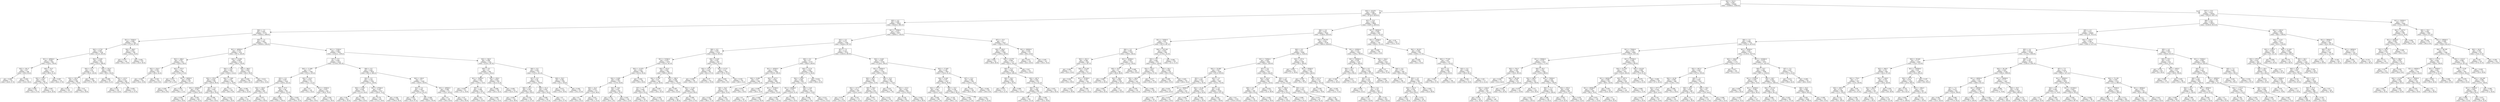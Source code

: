 digraph Tree {
node [shape=box] ;
0 [label="X[2] <= 523.5\ngini = 0.483\nsamples = 52468\nvalue = [10658.0, 15493.8]"] ;
1 [label="X[4] <= 26.675\ngini = 0.498\nsamples = 26916\nvalue = [6742.0, 6036.6]"] ;
0 -> 1 [labeldistance=2.5, labelangle=45, headlabel="True"] ;
2 [label="X[5] <= 4.0\ngini = 0.466\nsamples = 18247\nvalue = [5244.8, 3081.0]"] ;
1 -> 2 ;
3 [label="X[6] <= 3.5\ngini = 0.493\nsamples = 9176\nvalue = [2404.4, 1899.0]"] ;
2 -> 3 ;
4 [label="X[1] <= 74500.0\ngini = 0.489\nsamples = 1782\nvalue = [374.8, 507.0]"] ;
3 -> 4 ;
5 [label="X[4] <= 0.725\ngini = 0.469\nsamples = 1436\nvalue = [272.4, 453.0]"] ;
4 -> 5 ;
6 [label="X[1] <= 48500.0\ngini = 0.495\nsamples = 584\nvalue = [129.2, 156.6]"] ;
5 -> 6 ;
7 [label="X[2] <= 361.5\ngini = 0.47\nsamples = 208\nvalue = [39.6, 65.4]"] ;
6 -> 7 ;
8 [label="gini = 0.499\nsamples = 107\nvalue = [24.8, 27.0]"] ;
7 -> 8 ;
9 [label="gini = 0.402\nsamples = 101\nvalue = [14.8, 38.4]"] ;
7 -> 9 ;
10 [label="X[0] <= 52.5\ngini = 0.5\nsamples = 376\nvalue = [89.6, 91.2]"] ;
6 -> 10 ;
11 [label="X[2] <= 378.0\ngini = 0.497\nsamples = 202\nvalue = [45.2, 53.4]"] ;
10 -> 11 ;
12 [label="gini = 0.496\nsamples = 101\nvalue = [22.4, 27.0]"] ;
11 -> 12 ;
13 [label="gini = 0.497\nsamples = 101\nvalue = [22.8, 26.4]"] ;
11 -> 13 ;
14 [label="gini = 0.497\nsamples = 174\nvalue = [44.4, 37.8]"] ;
10 -> 14 ;
15 [label="X[4] <= 8.205\ngini = 0.439\nsamples = 852\nvalue = [143.2, 296.4]"] ;
5 -> 15 ;
16 [label="X[0] <= 51.5\ngini = 0.39\nsamples = 375\nvalue = [52.8, 145.8]"] ;
15 -> 16 ;
17 [label="X[2] <= 355.5\ngini = 0.444\nsamples = 206\nvalue = [35.2, 70.8]"] ;
16 -> 17 ;
18 [label="gini = 0.472\nsamples = 100\nvalue = [19.2, 31.2]"] ;
17 -> 18 ;
19 [label="gini = 0.41\nsamples = 106\nvalue = [16.0, 39.6]"] ;
17 -> 19 ;
20 [label="gini = 0.308\nsamples = 169\nvalue = [17.6, 75.0]"] ;
16 -> 20 ;
21 [label="X[2] <= 332.5\ngini = 0.469\nsamples = 477\nvalue = [90.4, 150.6]"] ;
15 -> 21 ;
22 [label="gini = 0.498\nsamples = 197\nvalue = [44.8, 51.0]"] ;
21 -> 22 ;
23 [label="X[2] <= 415.5\ngini = 0.431\nsamples = 280\nvalue = [45.6, 99.6]"] ;
21 -> 23 ;
24 [label="gini = 0.372\nsamples = 106\nvalue = [14.0, 42.6]"] ;
23 -> 24 ;
25 [label="gini = 0.459\nsamples = 174\nvalue = [31.6, 57.0]"] ;
23 -> 25 ;
26 [label="X[2] <= 348.5\ngini = 0.452\nsamples = 346\nvalue = [102.4, 54.0]"] ;
4 -> 26 ;
27 [label="gini = 0.337\nsamples = 149\nvalue = [50.4, 13.8]"] ;
26 -> 27 ;
28 [label="gini = 0.492\nsamples = 197\nvalue = [52.0, 40.2]"] ;
26 -> 28 ;
29 [label="X[5] <= 1.0\ngini = 0.483\nsamples = 7394\nvalue = [2029.6, 1392.0]"] ;
3 -> 29 ;
30 [label="X[1] <= 48500.0\ngini = 0.378\nsamples = 1831\nvalue = [597.2, 202.8]"] ;
29 -> 30 ;
31 [label="X[2] <= 288.5\ngini = 0.307\nsamples = 593\nvalue = [205.2, 48.0]"] ;
30 -> 31 ;
32 [label="X[2] <= 234.0\ngini = 0.352\nsamples = 207\nvalue = [69.2, 20.4]"] ;
31 -> 32 ;
33 [label="gini = 0.364\nsamples = 104\nvalue = [34.4, 10.8]"] ;
32 -> 33 ;
34 [label="gini = 0.339\nsamples = 103\nvalue = [34.8, 9.6]"] ;
32 -> 34 ;
35 [label="X[2] <= 375.5\ngini = 0.28\nsamples = 386\nvalue = [136.0, 27.6]"] ;
31 -> 35 ;
36 [label="gini = 0.215\nsamples = 129\nvalue = [47.2, 6.6]"] ;
35 -> 36 ;
37 [label="X[1] <= 39500.0\ngini = 0.309\nsamples = 257\nvalue = [88.8, 21.0]"] ;
35 -> 37 ;
38 [label="gini = 0.269\nsamples = 142\nvalue = [50.4, 9.6]"] ;
37 -> 38 ;
39 [label="gini = 0.353\nsamples = 115\nvalue = [38.4, 11.4]"] ;
37 -> 39 ;
40 [label="X[4] <= 14.695\ngini = 0.406\nsamples = 1238\nvalue = [392.0, 154.8]"] ;
30 -> 40 ;
41 [label="X[4] <= 0.05\ngini = 0.389\nsamples = 1017\nvalue = [328.0, 118.2]"] ;
40 -> 41 ;
42 [label="X[2] <= 378.5\ngini = 0.426\nsamples = 651\nvalue = [200.8, 89.4]"] ;
41 -> 42 ;
43 [label="X[1] <= 64500.0\ngini = 0.367\nsamples = 330\nvalue = [108.8, 34.8]"] ;
42 -> 43 ;
44 [label="gini = 0.438\nsamples = 128\nvalue = [38.8, 18.6]"] ;
43 -> 44 ;
45 [label="gini = 0.305\nsamples = 202\nvalue = [70.0, 16.2]"] ;
43 -> 45 ;
46 [label="X[3] <= 0.5\ngini = 0.467\nsamples = 321\nvalue = [92.0, 54.6]"] ;
42 -> 46 ;
47 [label="gini = 0.498\nsamples = 135\nvalue = [34.0, 30.0]"] ;
46 -> 47 ;
48 [label="gini = 0.418\nsamples = 186\nvalue = [58.0, 24.6]"] ;
46 -> 48 ;
49 [label="X[4] <= 7.695\ngini = 0.301\nsamples = 366\nvalue = [127.2, 28.8]"] ;
41 -> 49 ;
50 [label="gini = 0.13\nsamples = 168\nvalue = [64.0, 4.8]"] ;
49 -> 50 ;
51 [label="gini = 0.399\nsamples = 198\nvalue = [63.2, 24.0]"] ;
49 -> 51 ;
52 [label="X[2] <= 368.5\ngini = 0.463\nsamples = 221\nvalue = [64.0, 36.6]"] ;
40 -> 52 ;
53 [label="gini = 0.492\nsamples = 109\nvalue = [28.8, 22.2]"] ;
52 -> 53 ;
54 [label="gini = 0.412\nsamples = 112\nvalue = [35.2, 14.4]"] ;
52 -> 54 ;
55 [label="X[1] <= 71500.0\ngini = 0.496\nsamples = 5563\nvalue = [1432.4, 1189.2]"] ;
29 -> 55 ;
56 [label="X[7] <= 8.5\ngini = 0.484\nsamples = 4222\nvalue = [1154.4, 801.6]"] ;
55 -> 56 ;
57 [label="X[4] <= 11.685\ngini = 0.5\nsamples = 1392\nvalue = [333.2, 335.4]"] ;
56 -> 57 ;
58 [label="X[3] <= 0.5\ngini = 0.497\nsamples = 1020\nvalue = [259.2, 223.2]"] ;
57 -> 58 ;
59 [label="X[2] <= 328.5\ngini = 0.493\nsamples = 255\nvalue = [55.2, 70.2]"] ;
58 -> 59 ;
60 [label="gini = 0.5\nsamples = 101\nvalue = [24.8, 23.4]"] ;
59 -> 60 ;
61 [label="gini = 0.477\nsamples = 154\nvalue = [30.4, 46.8]"] ;
59 -> 61 ;
62 [label="X[0] <= 67.5\ngini = 0.49\nsamples = 765\nvalue = [204.0, 153.0]"] ;
58 -> 62 ;
63 [label="gini = 0.496\nsamples = 643\nvalue = [165.2, 138.0]"] ;
62 -> 63 ;
64 [label="gini = 0.402\nsamples = 122\nvalue = [38.8, 15.0]"] ;
62 -> 64 ;
65 [label="X[2] <= 310.5\ngini = 0.479\nsamples = 372\nvalue = [74.0, 112.2]"] ;
57 -> 65 ;
66 [label="gini = 0.5\nsamples = 140\nvalue = [33.2, 34.2]"] ;
65 -> 66 ;
67 [label="X[1] <= 53500.0\ngini = 0.451\nsamples = 232\nvalue = [40.8, 78.0]"] ;
65 -> 67 ;
68 [label="gini = 0.481\nsamples = 131\nvalue = [26.4, 39.0]"] ;
67 -> 68 ;
69 [label="gini = 0.394\nsamples = 101\nvalue = [14.4, 39.0]"] ;
67 -> 69 ;
70 [label="X[6] <= 8.5\ngini = 0.462\nsamples = 2830\nvalue = [821.2, 466.2]"] ;
56 -> 70 ;
71 [label="X[3] <= 0.5\ngini = 0.339\nsamples = 1392\nvalue = [470.4, 129.6]"] ;
70 -> 71 ;
72 [label="X[4] <= 0.305\ngini = 0.438\nsamples = 375\nvalue = [113.6, 54.6]"] ;
71 -> 72 ;
73 [label="gini = 0.48\nsamples = 163\nvalue = [45.2, 30.0]"] ;
72 -> 73 ;
74 [label="gini = 0.389\nsamples = 212\nvalue = [68.4, 24.6]"] ;
72 -> 74 ;
75 [label="X[1] <= 47500.0\ngini = 0.287\nsamples = 1017\nvalue = [356.8, 75.0]"] ;
71 -> 75 ;
76 [label="gini = 0.176\nsamples = 461\nvalue = [172.0, 18.6]"] ;
75 -> 76 ;
77 [label="gini = 0.358\nsamples = 556\nvalue = [184.8, 56.4]"] ;
75 -> 77 ;
78 [label="X[2] <= 436.5\ngini = 0.5\nsamples = 1438\nvalue = [350.8, 336.6]"] ;
70 -> 78 ;
79 [label="X[3] <= 0.5\ngini = 0.497\nsamples = 1067\nvalue = [272.8, 231.0]"] ;
78 -> 79 ;
80 [label="gini = 0.493\nsamples = 244\nvalue = [52.8, 67.2]"] ;
79 -> 80 ;
81 [label="gini = 0.489\nsamples = 823\nvalue = [220.0, 163.8]"] ;
79 -> 81 ;
82 [label="X[1] <= 49500.0\ngini = 0.489\nsamples = 371\nvalue = [78.0, 105.6]"] ;
78 -> 82 ;
83 [label="gini = 0.5\nsamples = 165\nvalue = [38.8, 40.8]"] ;
82 -> 83 ;
84 [label="gini = 0.47\nsamples = 206\nvalue = [39.2, 64.8]"] ;
82 -> 84 ;
85 [label="X[2] <= 348.5\ngini = 0.486\nsamples = 1341\nvalue = [278.0, 387.6]"] ;
55 -> 85 ;
86 [label="X[6] <= 8.5\ngini = 0.5\nsamples = 584\nvalue = [142.8, 136.2]"] ;
85 -> 86 ;
87 [label="X[1] <= 76500.0\ngini = 0.489\nsamples = 375\nvalue = [100.4, 74.4]"] ;
86 -> 87 ;
88 [label="gini = 0.429\nsamples = 121\nvalue = [37.2, 16.8]"] ;
87 -> 88 ;
89 [label="X[5] <= 2.5\ngini = 0.499\nsamples = 254\nvalue = [63.2, 57.6]"] ;
87 -> 89 ;
90 [label="gini = 0.48\nsamples = 133\nvalue = [36.8, 24.6]"] ;
89 -> 90 ;
91 [label="gini = 0.494\nsamples = 121\nvalue = [26.4, 33.0]"] ;
89 -> 91 ;
92 [label="X[2] <= 259.0\ngini = 0.483\nsamples = 209\nvalue = [42.4, 61.8]"] ;
86 -> 92 ;
93 [label="gini = 0.468\nsamples = 108\nvalue = [20.4, 34.2]"] ;
92 -> 93 ;
94 [label="gini = 0.494\nsamples = 101\nvalue = [22.0, 27.6]"] ;
92 -> 94 ;
95 [label="X[6] <= 8.5\ngini = 0.455\nsamples = 757\nvalue = [135.2, 251.4]"] ;
85 -> 95 ;
96 [label="X[7] <= 8.5\ngini = 0.48\nsamples = 501\nvalue = [100.0, 150.6]"] ;
95 -> 96 ;
97 [label="X[0] <= 61.5\ngini = 0.397\nsamples = 250\nvalue = [36.0, 96.0]"] ;
96 -> 97 ;
98 [label="gini = 0.445\nsamples = 142\nvalue = [24.4, 48.6]"] ;
97 -> 98 ;
99 [label="gini = 0.316\nsamples = 108\nvalue = [11.6, 47.4]"] ;
97 -> 99 ;
100 [label="X[0] <= 61.5\ngini = 0.497\nsamples = 251\nvalue = [64.0, 54.6]"] ;
96 -> 100 ;
101 [label="gini = 0.488\nsamples = 140\nvalue = [37.6, 27.6]"] ;
100 -> 101 ;
102 [label="gini = 0.5\nsamples = 111\nvalue = [26.4, 27.0]"] ;
100 -> 102 ;
103 [label="X[0] <= 56.5\ngini = 0.384\nsamples = 256\nvalue = [35.2, 100.8]"] ;
95 -> 103 ;
104 [label="gini = 0.413\nsamples = 105\nvalue = [16.0, 39.0]"] ;
103 -> 104 ;
105 [label="gini = 0.362\nsamples = 151\nvalue = [19.2, 61.8]"] ;
103 -> 105 ;
106 [label="X[1] <= 75500.0\ngini = 0.415\nsamples = 9071\nvalue = [2840.4, 1182.0]"] ;
2 -> 106 ;
107 [label="X[3] <= 0.5\ngini = 0.373\nsamples = 7456\nvalue = [2444.0, 807.6]"] ;
106 -> 107 ;
108 [label="X[6] <= 8.5\ngini = 0.459\nsamples = 2124\nvalue = [620.4, 343.8]"] ;
107 -> 108 ;
109 [label="X[1] <= 51500.0\ngini = 0.476\nsamples = 1679\nvalue = [470.4, 301.8]"] ;
108 -> 109 ;
110 [label="X[4] <= 12.875\ngini = 0.429\nsamples = 685\nvalue = [210.4, 95.4]"] ;
109 -> 110 ;
111 [label="X[4] <= 0.095\ngini = 0.399\nsamples = 535\nvalue = [170.8, 64.8]"] ;
110 -> 111 ;
112 [label="X[0] <= 42.5\ngini = 0.475\nsamples = 273\nvalue = [76.8, 48.6]"] ;
111 -> 112 ;
113 [label="gini = 0.5\nsamples = 106\nvalue = [25.6, 25.2]"] ;
112 -> 113 ;
114 [label="gini = 0.431\nsamples = 167\nvalue = [51.2, 23.4]"] ;
112 -> 114 ;
115 [label="X[4] <= 5.84\ngini = 0.251\nsamples = 262\nvalue = [94.0, 16.2]"] ;
111 -> 115 ;
116 [label="gini = 0.152\nsamples = 106\nvalue = [40.0, 3.6]"] ;
115 -> 116 ;
117 [label="gini = 0.307\nsamples = 156\nvalue = [54.0, 12.6]"] ;
115 -> 117 ;
118 [label="gini = 0.492\nsamples = 150\nvalue = [39.6, 30.6]"] ;
110 -> 118 ;
119 [label="X[2] <= 333.0\ngini = 0.493\nsamples = 994\nvalue = [260.0, 206.4]"] ;
109 -> 119 ;
120 [label="X[4] <= 9.725\ngini = 0.47\nsamples = 396\nvalue = [112.8, 68.4]"] ;
119 -> 120 ;
121 [label="X[7] <= 7.5\ngini = 0.449\nsamples = 281\nvalue = [83.6, 43.2]"] ;
120 -> 121 ;
122 [label="gini = 0.481\nsamples = 145\nvalue = [40.0, 27.0]"] ;
121 -> 122 ;
123 [label="gini = 0.395\nsamples = 136\nvalue = [43.6, 16.2]"] ;
121 -> 123 ;
124 [label="gini = 0.497\nsamples = 115\nvalue = [29.2, 25.2]"] ;
120 -> 124 ;
125 [label="X[2] <= 386.5\ngini = 0.499\nsamples = 598\nvalue = [147.2, 138.0]"] ;
119 -> 125 ;
126 [label="gini = 0.487\nsamples = 146\nvalue = [30.4, 42.0]"] ;
125 -> 126 ;
127 [label="X[4] <= 13.38\ngini = 0.495\nsamples = 452\nvalue = [116.8, 96.0]"] ;
125 -> 127 ;
128 [label="gini = 0.49\nsamples = 342\nvalue = [91.2, 68.4]"] ;
127 -> 128 ;
129 [label="gini = 0.499\nsamples = 110\nvalue = [25.6, 27.6]"] ;
127 -> 129 ;
130 [label="X[4] <= 0.425\ngini = 0.342\nsamples = 445\nvalue = [150.0, 42.0]"] ;
108 -> 130 ;
131 [label="X[2] <= 372.5\ngini = 0.422\nsamples = 201\nvalue = [62.4, 27.0]"] ;
130 -> 131 ;
132 [label="gini = 0.459\nsamples = 100\nvalue = [29.2, 16.2]"] ;
131 -> 132 ;
133 [label="gini = 0.37\nsamples = 101\nvalue = [33.2, 10.8]"] ;
131 -> 133 ;
134 [label="X[4] <= 9.715\ngini = 0.25\nsamples = 244\nvalue = [87.6, 15.0]"] ;
130 -> 134 ;
135 [label="gini = 0.083\nsamples = 102\nvalue = [39.6, 1.8]"] ;
134 -> 135 ;
136 [label="gini = 0.338\nsamples = 142\nvalue = [48.0, 13.2]"] ;
134 -> 136 ;
137 [label="X[7] <= 7.5\ngini = 0.323\nsamples = 5332\nvalue = [1823.6, 463.8]"] ;
107 -> 137 ;
138 [label="X[6] <= 6.0\ngini = 0.4\nsamples = 2176\nvalue = [694.0, 264.6]"] ;
137 -> 138 ;
139 [label="X[1] <= 45500.0\ngini = 0.462\nsamples = 1092\nvalue = [316.8, 180.0]"] ;
138 -> 139 ;
140 [label="X[4] <= 9.495\ngini = 0.41\nsamples = 406\nvalue = [128.0, 51.6]"] ;
139 -> 140 ;
141 [label="X[0] <= 54.5\ngini = 0.379\nsamples = 303\nvalue = [98.8, 33.6]"] ;
140 -> 141 ;
142 [label="gini = 0.324\nsamples = 199\nvalue = [68.0, 17.4]"] ;
141 -> 142 ;
143 [label="gini = 0.452\nsamples = 104\nvalue = [30.8, 16.2]"] ;
141 -> 143 ;
144 [label="gini = 0.472\nsamples = 103\nvalue = [29.2, 18.0]"] ;
140 -> 144 ;
145 [label="X[2] <= 227.5\ngini = 0.482\nsamples = 686\nvalue = [188.8, 128.4]"] ;
139 -> 145 ;
146 [label="gini = 0.389\nsamples = 124\nvalue = [40.0, 14.4]"] ;
145 -> 146 ;
147 [label="X[1] <= 51500.0\ngini = 0.491\nsamples = 562\nvalue = [148.8, 114.0]"] ;
145 -> 147 ;
148 [label="gini = 0.5\nsamples = 128\nvalue = [30.4, 31.2]"] ;
147 -> 148 ;
149 [label="gini = 0.484\nsamples = 434\nvalue = [118.4, 82.8]"] ;
147 -> 149 ;
150 [label="X[4] <= 13.74\ngini = 0.299\nsamples = 1084\nvalue = [377.2, 84.6]"] ;
138 -> 150 ;
151 [label="X[4] <= 0.025\ngini = 0.269\nsamples = 905\nvalue = [321.2, 61.2]"] ;
150 -> 151 ;
152 [label="X[1] <= 60500.0\ngini = 0.357\nsamples = 411\nvalue = [136.8, 41.4]"] ;
151 -> 152 ;
153 [label="gini = 0.305\nsamples = 292\nvalue = [101.2, 23.4]"] ;
152 -> 153 ;
154 [label="gini = 0.446\nsamples = 119\nvalue = [35.6, 18.0]"] ;
152 -> 154 ;
155 [label="X[4] <= 5.39\ngini = 0.175\nsamples = 494\nvalue = [184.4, 19.8]"] ;
151 -> 155 ;
156 [label="gini = 0.096\nsamples = 176\nvalue = [68.0, 3.6]"] ;
155 -> 156 ;
157 [label="gini = 0.214\nsamples = 318\nvalue = [116.4, 16.2]"] ;
155 -> 157 ;
158 [label="gini = 0.416\nsamples = 179\nvalue = [56.0, 23.4]"] ;
150 -> 158 ;
159 [label="X[4] <= 0.025\ngini = 0.255\nsamples = 3156\nvalue = [1129.6, 199.2]"] ;
137 -> 159 ;
160 [label="X[1] <= 50500.0\ngini = 0.332\nsamples = 1193\nvalue = [405.2, 108.0]"] ;
159 -> 160 ;
161 [label="X[0] <= 48.5\ngini = 0.248\nsamples = 551\nvalue = [198.0, 33.6]"] ;
160 -> 161 ;
162 [label="X[2] <= 317.5\ngini = 0.312\nsamples = 297\nvalue = [102.4, 24.6]"] ;
161 -> 162 ;
163 [label="gini = 0.273\nsamples = 122\nvalue = [43.2, 8.4]"] ;
162 -> 163 ;
164 [label="gini = 0.337\nsamples = 175\nvalue = [59.2, 16.2]"] ;
162 -> 164 ;
165 [label="X[0] <= 59.5\ngini = 0.157\nsamples = 254\nvalue = [95.6, 9.0]"] ;
161 -> 165 ;
166 [label="gini = 0.057\nsamples = 101\nvalue = [39.6, 1.2]"] ;
165 -> 166 ;
167 [label="gini = 0.215\nsamples = 153\nvalue = [56.0, 7.8]"] ;
165 -> 167 ;
168 [label="X[0] <= 35.5\ngini = 0.389\nsamples = 642\nvalue = [207.2, 74.4]"] ;
160 -> 168 ;
169 [label="gini = 0.221\nsamples = 148\nvalue = [54.0, 7.8]"] ;
168 -> 169 ;
170 [label="X[2] <= 315.0\ngini = 0.422\nsamples = 494\nvalue = [153.2, 66.6]"] ;
168 -> 170 ;
171 [label="gini = 0.336\nsamples = 202\nvalue = [68.4, 18.6]"] ;
170 -> 171 ;
172 [label="gini = 0.462\nsamples = 292\nvalue = [84.8, 48.0]"] ;
170 -> 172 ;
173 [label="X[4] <= 17.805\ngini = 0.199\nsamples = 1963\nvalue = [724.4, 91.2]"] ;
159 -> 173 ;
174 [label="X[4] <= 6.205\ngini = 0.157\nsamples = 1657\nvalue = [623.6, 58.8]"] ;
173 -> 174 ;
175 [label="X[2] <= 377.5\ngini = 0.081\nsamples = 627\nvalue = [243.6, 10.8]"] ;
174 -> 175 ;
176 [label="gini = 0.048\nsamples = 366\nvalue = [144.0, 3.6]"] ;
175 -> 176 ;
177 [label="gini = 0.126\nsamples = 261\nvalue = [99.6, 7.2]"] ;
175 -> 177 ;
178 [label="X[0] <= 33.5\ngini = 0.199\nsamples = 1030\nvalue = [380.0, 48.0]"] ;
174 -> 178 ;
179 [label="gini = 0.095\nsamples = 265\nvalue = [102.4, 5.4]"] ;
178 -> 179 ;
180 [label="gini = 0.231\nsamples = 765\nvalue = [277.6, 42.6]"] ;
178 -> 180 ;
181 [label="X[7] <= 15.0\ngini = 0.368\nsamples = 306\nvalue = [100.8, 32.4]"] ;
173 -> 181 ;
182 [label="gini = 0.415\nsamples = 198\nvalue = [62.0, 25.8]"] ;
181 -> 182 ;
183 [label="gini = 0.248\nsamples = 108\nvalue = [38.8, 6.6]"] ;
181 -> 183 ;
184 [label="X[7] <= 15.0\ngini = 0.5\nsamples = 1615\nvalue = [396.4, 374.4]"] ;
106 -> 184 ;
185 [label="X[2] <= 206.5\ngini = 0.499\nsamples = 1298\nvalue = [300.0, 328.8]"] ;
184 -> 185 ;
186 [label="gini = 0.461\nsamples = 161\nvalue = [46.8, 26.4]"] ;
185 -> 186 ;
187 [label="X[4] <= 22.575\ngini = 0.496\nsamples = 1137\nvalue = [253.2, 302.4]"] ;
185 -> 187 ;
188 [label="X[0] <= 51.5\ngini = 0.498\nsamples = 1036\nvalue = [236.8, 266.4]"] ;
187 -> 188 ;
189 [label="X[0] <= 48.5\ngini = 0.489\nsamples = 226\nvalue = [60.4, 45.0]"] ;
188 -> 189 ;
190 [label="gini = 0.478\nsamples = 115\nvalue = [32.0, 21.0]"] ;
189 -> 190 ;
191 [label="gini = 0.496\nsamples = 111\nvalue = [28.4, 24.0]"] ;
189 -> 191 ;
192 [label="X[2] <= 467.5\ngini = 0.494\nsamples = 810\nvalue = [176.4, 221.4]"] ;
188 -> 192 ;
193 [label="X[0] <= 76.5\ngini = 0.498\nsamples = 660\nvalue = [150.0, 171.0]"] ;
192 -> 193 ;
194 [label="gini = 0.5\nsamples = 536\nvalue = [126.8, 131.4]"] ;
193 -> 194 ;
195 [label="gini = 0.466\nsamples = 124\nvalue = [23.2, 39.6]"] ;
193 -> 195 ;
196 [label="gini = 0.451\nsamples = 150\nvalue = [26.4, 50.4]"] ;
192 -> 196 ;
197 [label="gini = 0.43\nsamples = 101\nvalue = [16.4, 36.0]"] ;
187 -> 197 ;
198 [label="X[1] <= 90500.0\ngini = 0.436\nsamples = 317\nvalue = [96.4, 45.6]"] ;
184 -> 198 ;
199 [label="gini = 0.473\nsamples = 150\nvalue = [42.4, 26.4]"] ;
198 -> 199 ;
200 [label="gini = 0.387\nsamples = 167\nvalue = [54.0, 19.2]"] ;
198 -> 200 ;
201 [label="X[7] <= 15.0\ngini = 0.446\nsamples = 8669\nvalue = [1497.2, 2955.6]"] ;
1 -> 201 ;
202 [label="X[6] <= 4.5\ngini = 0.427\nsamples = 7840\nvalue = [1260.0, 2814.0]"] ;
201 -> 202 ;
203 [label="X[1] <= 74500.0\ngini = 0.49\nsamples = 1731\nvalue = [367.6, 487.2]"] ;
202 -> 203 ;
204 [label="X[6] <= 3.5\ngini = 0.456\nsamples = 1047\nvalue = [188.0, 346.2]"] ;
203 -> 204 ;
205 [label="X[2] <= 291.5\ngini = 0.386\nsamples = 528\nvalue = [73.2, 207.0]"] ;
204 -> 205 ;
206 [label="gini = 0.482\nsamples = 111\nvalue = [22.4, 33.0]"] ;
205 -> 206 ;
207 [label="X[4] <= 43.205\ngini = 0.35\nsamples = 417\nvalue = [50.8, 174.0]"] ;
205 -> 207 ;
208 [label="gini = 0.442\nsamples = 113\nvalue = [19.2, 39.0]"] ;
207 -> 208 ;
209 [label="X[1] <= 61500.0\ngini = 0.307\nsamples = 304\nvalue = [31.6, 135.0]"] ;
207 -> 209 ;
210 [label="gini = 0.251\nsamples = 190\nvalue = [15.6, 90.6]"] ;
209 -> 210 ;
211 [label="gini = 0.389\nsamples = 114\nvalue = [16.0, 44.4]"] ;
209 -> 211 ;
212 [label="X[1] <= 64500.0\ngini = 0.495\nsamples = 519\nvalue = [114.8, 139.2]"] ;
204 -> 212 ;
213 [label="X[0] <= 45.5\ngini = 0.5\nsamples = 360\nvalue = [84.8, 88.8]"] ;
212 -> 213 ;
214 [label="gini = 0.485\nsamples = 152\nvalue = [31.2, 44.4]"] ;
213 -> 214 ;
215 [label="X[2] <= 384.5\ngini = 0.496\nsamples = 208\nvalue = [53.6, 44.4]"] ;
213 -> 215 ;
216 [label="gini = 0.483\nsamples = 108\nvalue = [29.6, 20.4]"] ;
215 -> 216 ;
217 [label="gini = 0.5\nsamples = 100\nvalue = [24.0, 24.0]"] ;
215 -> 217 ;
218 [label="gini = 0.468\nsamples = 159\nvalue = [30.0, 50.4]"] ;
212 -> 218 ;
219 [label="X[4] <= 125.345\ngini = 0.493\nsamples = 684\nvalue = [179.6, 141.0]"] ;
203 -> 219 ;
220 [label="X[3] <= 0.5\ngini = 0.484\nsamples = 579\nvalue = [158.4, 109.8]"] ;
219 -> 220 ;
221 [label="X[2] <= 432.0\ngini = 0.463\nsamples = 347\nvalue = [100.4, 57.6]"] ;
220 -> 221 ;
222 [label="X[2] <= 340.0\ngini = 0.477\nsamples = 242\nvalue = [67.6, 43.8]"] ;
221 -> 222 ;
223 [label="gini = 0.455\nsamples = 136\nvalue = [40.0, 21.6]"] ;
222 -> 223 ;
224 [label="gini = 0.494\nsamples = 106\nvalue = [27.6, 22.2]"] ;
222 -> 224 ;
225 [label="gini = 0.417\nsamples = 105\nvalue = [32.8, 13.8]"] ;
221 -> 225 ;
226 [label="X[0] <= 60.5\ngini = 0.499\nsamples = 232\nvalue = [58.0, 52.2]"] ;
220 -> 226 ;
227 [label="gini = 0.499\nsamples = 129\nvalue = [29.6, 33.0]"] ;
226 -> 227 ;
228 [label="gini = 0.481\nsamples = 103\nvalue = [28.4, 19.2]"] ;
226 -> 228 ;
229 [label="gini = 0.482\nsamples = 105\nvalue = [21.2, 31.2]"] ;
219 -> 229 ;
230 [label="X[4] <= 85.575\ngini = 0.401\nsamples = 6109\nvalue = [892.4, 2326.8]"] ;
202 -> 230 ;
231 [label="X[6] <= 8.5\ngini = 0.43\nsamples = 4290\nvalue = [697.2, 1528.2]"] ;
230 -> 231 ;
232 [label="X[1] <= 74500.0\ngini = 0.445\nsamples = 3691\nvalue = [634.0, 1263.6]"] ;
231 -> 232 ;
233 [label="X[4] <= 32.685\ngini = 0.42\nsamples = 2244\nvalue = [351.6, 819.0]"] ;
232 -> 233 ;
234 [label="X[3] <= 0.5\ngini = 0.493\nsamples = 347\nvalue = [75.2, 95.4]"] ;
233 -> 234 ;
235 [label="gini = 0.434\nsamples = 114\nvalue = [18.8, 40.2]"] ;
234 -> 235 ;
236 [label="X[1] <= 58500.0\ngini = 0.5\nsamples = 233\nvalue = [56.4, 55.2]"] ;
234 -> 236 ;
237 [label="gini = 0.49\nsamples = 132\nvalue = [28.0, 37.2]"] ;
236 -> 237 ;
238 [label="gini = 0.475\nsamples = 101\nvalue = [28.4, 18.0]"] ;
236 -> 238 ;
239 [label="X[5] <= 2.5\ngini = 0.4\nsamples = 1897\nvalue = [276.4, 723.6]"] ;
233 -> 239 ;
240 [label="X[4] <= 61.92\ngini = 0.475\nsamples = 279\nvalue = [54.4, 85.8]"] ;
239 -> 240 ;
241 [label="gini = 0.452\nsamples = 177\nvalue = [31.2, 59.4]"] ;
240 -> 241 ;
242 [label="gini = 0.498\nsamples = 102\nvalue = [23.2, 26.4]"] ;
240 -> 242 ;
243 [label="X[5] <= 4.0\ngini = 0.383\nsamples = 1618\nvalue = [222.0, 637.8]"] ;
239 -> 243 ;
244 [label="gini = 0.261\nsamples = 339\nvalue = [29.2, 159.6]"] ;
243 -> 244 ;
245 [label="gini = 0.41\nsamples = 1279\nvalue = [192.8, 478.2]"] ;
243 -> 245 ;
246 [label="X[7] <= 6.0\ngini = 0.475\nsamples = 1447\nvalue = [282.4, 444.6]"] ;
232 -> 246 ;
247 [label="X[2] <= 433.5\ngini = 0.495\nsamples = 481\nvalue = [105.6, 130.2]"] ;
246 -> 247 ;
248 [label="X[6] <= 6.0\ngini = 0.5\nsamples = 349\nvalue = [84.0, 83.4]"] ;
247 -> 248 ;
249 [label="gini = 0.49\nsamples = 158\nvalue = [33.6, 44.4]"] ;
248 -> 249 ;
250 [label="gini = 0.492\nsamples = 191\nvalue = [50.4, 39.0]"] ;
248 -> 250 ;
251 [label="gini = 0.432\nsamples = 132\nvalue = [21.6, 46.8]"] ;
247 -> 251 ;
252 [label="X[5] <= 2.5\ngini = 0.461\nsamples = 966\nvalue = [176.8, 314.4]"] ;
246 -> 252 ;
253 [label="X[2] <= 394.5\ngini = 0.499\nsamples = 251\nvalue = [57.6, 64.2]"] ;
252 -> 253 ;
254 [label="gini = 0.485\nsamples = 134\nvalue = [27.6, 39.0]"] ;
253 -> 254 ;
255 [label="gini = 0.496\nsamples = 117\nvalue = [30.0, 25.2]"] ;
253 -> 255 ;
256 [label="X[5] <= 6.5\ngini = 0.437\nsamples = 715\nvalue = [119.2, 250.2]"] ;
252 -> 256 ;
257 [label="gini = 0.373\nsamples = 227\nvalue = [30.0, 91.2]"] ;
256 -> 257 ;
258 [label="gini = 0.46\nsamples = 488\nvalue = [89.2, 159.0]"] ;
256 -> 258 ;
259 [label="X[2] <= 237.0\ngini = 0.311\nsamples = 599\nvalue = [63.2, 264.6]"] ;
231 -> 259 ;
260 [label="gini = 0.435\nsamples = 104\nvalue = [17.2, 36.6]"] ;
259 -> 260 ;
261 [label="X[1] <= 55500.0\ngini = 0.279\nsamples = 495\nvalue = [46.0, 228.0]"] ;
259 -> 261 ;
262 [label="gini = 0.195\nsamples = 148\nvalue = [9.2, 75.0]"] ;
261 -> 262 ;
263 [label="X[2] <= 411.5\ngini = 0.313\nsamples = 347\nvalue = [36.8, 153.0]"] ;
261 -> 263 ;
264 [label="gini = 0.359\nsamples = 194\nvalue = [24.4, 79.8]"] ;
263 -> 264 ;
265 [label="gini = 0.248\nsamples = 153\nvalue = [12.4, 73.2]"] ;
263 -> 265 ;
266 [label="X[1] <= 83500.0\ngini = 0.316\nsamples = 1819\nvalue = [195.2, 798.6]"] ;
230 -> 266 ;
267 [label="X[1] <= 50500.0\ngini = 0.249\nsamples = 1181\nvalue = [96.4, 564.0]"] ;
266 -> 267 ;
268 [label="X[0] <= 43.5\ngini = 0.381\nsamples = 223\nvalue = [30.4, 88.2]"] ;
267 -> 268 ;
269 [label="gini = 0.346\nsamples = 110\nvalue = [13.2, 46.2]"] ;
268 -> 269 ;
270 [label="gini = 0.412\nsamples = 113\nvalue = [17.2, 42.0]"] ;
268 -> 270 ;
271 [label="X[6] <= 8.5\ngini = 0.214\nsamples = 958\nvalue = [66.0, 475.8]"] ;
267 -> 271 ;
272 [label="X[5] <= 2.5\ngini = 0.238\nsamples = 814\nvalue = [63.2, 393.6]"] ;
271 -> 272 ;
273 [label="gini = 0.429\nsamples = 121\nvalue = [19.6, 43.2]"] ;
272 -> 273 ;
274 [label="X[7] <= 6.0\ngini = 0.197\nsamples = 693\nvalue = [43.6, 350.4]"] ;
272 -> 274 ;
275 [label="gini = 0.277\nsamples = 270\nvalue = [24.8, 124.8]"] ;
274 -> 275 ;
276 [label="gini = 0.142\nsamples = 423\nvalue = [18.8, 225.6]"] ;
274 -> 276 ;
277 [label="gini = 0.064\nsamples = 144\nvalue = [2.8, 82.2]"] ;
271 -> 277 ;
278 [label="X[2] <= 344.5\ngini = 0.417\nsamples = 638\nvalue = [98.8, 234.6]"] ;
266 -> 278 ;
279 [label="gini = 0.5\nsamples = 129\nvalue = [30.4, 31.8]"] ;
278 -> 279 ;
280 [label="X[6] <= 6.0\ngini = 0.377\nsamples = 509\nvalue = [68.4, 202.8]"] ;
278 -> 280 ;
281 [label="gini = 0.231\nsamples = 144\nvalue = [10.8, 70.2]"] ;
280 -> 281 ;
282 [label="X[5] <= 4.0\ngini = 0.422\nsamples = 365\nvalue = [57.6, 132.6]"] ;
280 -> 282 ;
283 [label="X[2] <= 431.5\ngini = 0.352\nsamples = 202\nvalue = [24.8, 84.0]"] ;
282 -> 283 ;
284 [label="gini = 0.419\nsamples = 100\nvalue = [15.6, 36.6]"] ;
283 -> 284 ;
285 [label="gini = 0.272\nsamples = 102\nvalue = [9.2, 47.4]"] ;
283 -> 285 ;
286 [label="gini = 0.481\nsamples = 163\nvalue = [32.8, 48.6]"] ;
282 -> 286 ;
287 [label="X[1] <= 96500.0\ngini = 0.468\nsamples = 829\nvalue = [237.2, 141.6]"] ;
201 -> 287 ;
288 [label="X[1] <= 44500.0\ngini = 0.477\nsamples = 729\nvalue = [204.0, 131.4]"] ;
287 -> 288 ;
289 [label="gini = 0.409\nsamples = 109\nvalue = [34.4, 13.8]"] ;
288 -> 289 ;
290 [label="X[4] <= 36.815\ngini = 0.484\nsamples = 620\nvalue = [169.6, 117.6]"] ;
288 -> 290 ;
291 [label="gini = 0.426\nsamples = 105\nvalue = [32.4, 14.4]"] ;
290 -> 291 ;
292 [label="X[4] <= 77.635\ngini = 0.49\nsamples = 515\nvalue = [137.2, 103.2]"] ;
290 -> 292 ;
293 [label="X[3] <= 0.5\ngini = 0.498\nsamples = 281\nvalue = [70.4, 63.0]"] ;
292 -> 293 ;
294 [label="gini = 0.491\nsamples = 137\nvalue = [36.4, 27.6]"] ;
293 -> 294 ;
295 [label="gini = 0.5\nsamples = 144\nvalue = [34.0, 35.4]"] ;
293 -> 295 ;
296 [label="X[3] <= 0.5\ngini = 0.469\nsamples = 234\nvalue = [66.8, 40.2]"] ;
292 -> 296 ;
297 [label="gini = 0.436\nsamples = 117\nvalue = [35.6, 16.8]"] ;
296 -> 297 ;
298 [label="gini = 0.49\nsamples = 117\nvalue = [31.2, 23.4]"] ;
296 -> 298 ;
299 [label="gini = 0.36\nsamples = 100\nvalue = [33.2, 10.2]"] ;
287 -> 299 ;
300 [label="X[7] <= 15.0\ngini = 0.414\nsamples = 25552\nvalue = [3916.0, 9457.2]"] ;
0 -> 300 [labeldistance=2.5, labelangle=-45, headlabel="False"] ;
301 [label="X[6] <= 8.5\ngini = 0.386\nsamples = 22970\nvalue = [3180.8, 9010.8]"] ;
300 -> 301 ;
302 [label="X[5] <= 2.5\ngini = 0.412\nsamples = 20469\nvalue = [3112.8, 7612.2]"] ;
301 -> 302 ;
303 [label="X[6] <= 3.5\ngini = 0.466\nsamples = 7753\nvalue = [1451.6, 2474.4]"] ;
302 -> 303 ;
304 [label="X[1] <= 75500.0\ngini = 0.378\nsamples = 2606\nvalue = [350.8, 1037.4]"] ;
303 -> 304 ;
305 [label="X[1] <= 50500.0\ngini = 0.279\nsamples = 1674\nvalue = [155.2, 771.6]"] ;
304 -> 305 ;
306 [label="X[2] <= 793.5\ngini = 0.185\nsamples = 592\nvalue = [34.8, 303.0]"] ;
305 -> 306 ;
307 [label="gini = 0.249\nsamples = 177\nvalue = [14.4, 84.6]"] ;
306 -> 307 ;
308 [label="X[4] <= 38.455\ngini = 0.156\nsamples = 415\nvalue = [20.4, 218.4]"] ;
306 -> 308 ;
309 [label="X[2] <= 1244.0\ngini = 0.125\nsamples = 287\nvalue = [11.2, 155.4]"] ;
308 -> 309 ;
310 [label="gini = 0.076\nsamples = 138\nvalue = [3.2, 78.0]"] ;
309 -> 310 ;
311 [label="gini = 0.17\nsamples = 149\nvalue = [8.0, 77.4]"] ;
309 -> 311 ;
312 [label="gini = 0.222\nsamples = 128\nvalue = [9.2, 63.0]"] ;
308 -> 312 ;
313 [label="X[0] <= 39.5\ngini = 0.325\nsamples = 1082\nvalue = [120.4, 468.6]"] ;
305 -> 313 ;
314 [label="X[2] <= 984.5\ngini = 0.222\nsamples = 223\nvalue = [16.0, 109.8]"] ;
313 -> 314 ;
315 [label="gini = 0.278\nsamples = 121\nvalue = [11.2, 55.8]"] ;
314 -> 315 ;
316 [label="gini = 0.15\nsamples = 102\nvalue = [4.8, 54.0]"] ;
314 -> 316 ;
317 [label="X[1] <= 70500.0\ngini = 0.349\nsamples = 859\nvalue = [104.4, 358.8]"] ;
313 -> 317 ;
318 [label="X[0] <= 71.5\ngini = 0.319\nsamples = 651\nvalue = [70.8, 284.4]"] ;
317 -> 318 ;
319 [label="gini = 0.301\nsamples = 525\nvalue = [53.2, 235.2]"] ;
318 -> 319 ;
320 [label="gini = 0.388\nsamples = 126\nvalue = [17.6, 49.2]"] ;
318 -> 320 ;
321 [label="X[2] <= 935.0\ngini = 0.429\nsamples = 208\nvalue = [33.6, 74.4]"] ;
317 -> 321 ;
322 [label="gini = 0.358\nsamples = 102\nvalue = [12.8, 42.0]"] ;
321 -> 322 ;
323 [label="gini = 0.476\nsamples = 106\nvalue = [20.8, 32.4]"] ;
321 -> 323 ;
324 [label="X[1] <= 97500.0\ngini = 0.488\nsamples = 932\nvalue = [195.6, 265.8]"] ;
304 -> 324 ;
325 [label="X[4] <= 91.335\ngini = 0.471\nsamples = 652\nvalue = [124.8, 204.0]"] ;
324 -> 325 ;
326 [label="X[1] <= 90500.0\ngini = 0.488\nsamples = 423\nvalue = [88.8, 120.6]"] ;
325 -> 326 ;
327 [label="X[1] <= 80500.0\ngini = 0.497\nsamples = 295\nvalue = [66.0, 78.0]"] ;
326 -> 327 ;
328 [label="gini = 0.474\nsamples = 109\nvalue = [21.2, 33.6]"] ;
327 -> 328 ;
329 [label="gini = 0.5\nsamples = 186\nvalue = [44.8, 44.4]"] ;
327 -> 329 ;
330 [label="gini = 0.454\nsamples = 128\nvalue = [22.8, 42.6]"] ;
326 -> 330 ;
331 [label="X[2] <= 957.5\ngini = 0.421\nsamples = 229\nvalue = [36.0, 83.4]"] ;
325 -> 331 ;
332 [label="gini = 0.371\nsamples = 128\nvalue = [16.8, 51.6]"] ;
331 -> 332 ;
333 [label="gini = 0.469\nsamples = 101\nvalue = [19.2, 31.8]"] ;
331 -> 333 ;
334 [label="X[4] <= 62.815\ngini = 0.498\nsamples = 280\nvalue = [70.8, 61.8]"] ;
324 -> 334 ;
335 [label="gini = 0.476\nsamples = 120\nvalue = [33.6, 21.6]"] ;
334 -> 335 ;
336 [label="gini = 0.499\nsamples = 160\nvalue = [37.2, 40.2]"] ;
334 -> 336 ;
337 [label="X[1] <= 50500.0\ngini = 0.491\nsamples = 5147\nvalue = [1100.8, 1437.0]"] ;
303 -> 337 ;
338 [label="X[2] <= 1604.5\ngini = 0.479\nsamples = 1175\nvalue = [326.4, 215.4]"] ;
337 -> 338 ;
339 [label="X[2] <= 907.0\ngini = 0.485\nsamples = 1011\nvalue = [275.2, 193.8]"] ;
338 -> 339 ;
340 [label="X[4] <= 42.58\ngini = 0.459\nsamples = 466\nvalue = [136.0, 75.6]"] ;
339 -> 340 ;
341 [label="X[2] <= 677.5\ngini = 0.432\nsamples = 277\nvalue = [84.8, 39.0]"] ;
340 -> 341 ;
342 [label="gini = 0.481\nsamples = 110\nvalue = [30.4, 20.4]"] ;
341 -> 342 ;
343 [label="gini = 0.38\nsamples = 167\nvalue = [54.4, 18.6]"] ;
341 -> 343 ;
344 [label="gini = 0.486\nsamples = 189\nvalue = [51.2, 36.6]"] ;
340 -> 344 ;
345 [label="X[5] <= 1.0\ngini = 0.497\nsamples = 545\nvalue = [139.2, 118.2]"] ;
339 -> 345 ;
346 [label="X[0] <= 40.5\ngini = 0.497\nsamples = 268\nvalue = [60.4, 70.2]"] ;
345 -> 346 ;
347 [label="gini = 0.476\nsamples = 104\nvalue = [20.4, 31.8]"] ;
346 -> 347 ;
348 [label="gini = 0.5\nsamples = 164\nvalue = [40.0, 38.4]"] ;
346 -> 348 ;
349 [label="X[0] <= 39.5\ngini = 0.47\nsamples = 277\nvalue = [78.8, 48.0]"] ;
345 -> 349 ;
350 [label="gini = 0.433\nsamples = 110\nvalue = [33.6, 15.6]"] ;
349 -> 350 ;
351 [label="gini = 0.486\nsamples = 167\nvalue = [45.2, 32.4]"] ;
349 -> 351 ;
352 [label="gini = 0.417\nsamples = 164\nvalue = [51.2, 21.6]"] ;
338 -> 352 ;
353 [label="X[1] <= 102500.0\ngini = 0.475\nsamples = 3972\nvalue = [774.4, 1221.6]"] ;
337 -> 353 ;
354 [label="X[0] <= 34.5\ngini = 0.464\nsamples = 3598\nvalue = [667.2, 1158.0]"] ;
353 -> 354 ;
355 [label="X[1] <= 57500.0\ngini = 0.495\nsamples = 343\nvalue = [88.8, 72.6]"] ;
354 -> 355 ;
356 [label="gini = 0.499\nsamples = 105\nvalue = [24.4, 26.4]"] ;
355 -> 356 ;
357 [label="X[1] <= 64500.0\ngini = 0.486\nsamples = 238\nvalue = [64.4, 46.2]"] ;
355 -> 357 ;
358 [label="gini = 0.439\nsamples = 111\nvalue = [33.6, 16.2]"] ;
357 -> 358 ;
359 [label="gini = 0.5\nsamples = 127\nvalue = [30.8, 30.0]"] ;
357 -> 359 ;
360 [label="X[0] <= 48.5\ngini = 0.454\nsamples = 3255\nvalue = [578.4, 1085.4]"] ;
354 -> 360 ;
361 [label="X[4] <= 33.715\ngini = 0.379\nsamples = 657\nvalue = [88.8, 261.0]"] ;
360 -> 361 ;
362 [label="gini = 0.466\nsamples = 274\nvalue = [51.2, 87.6]"] ;
361 -> 362 ;
363 [label="gini = 0.293\nsamples = 383\nvalue = [37.6, 173.4]"] ;
361 -> 363 ;
364 [label="X[0] <= 84.5\ngini = 0.468\nsamples = 2598\nvalue = [489.6, 824.4]"] ;
360 -> 364 ;
365 [label="gini = 0.463\nsamples = 2444\nvalue = [451.6, 789.0]"] ;
364 -> 365 ;
366 [label="gini = 0.499\nsamples = 154\nvalue = [38.0, 35.4]"] ;
364 -> 366 ;
367 [label="X[7] <= 5.0\ngini = 0.467\nsamples = 374\nvalue = [107.2, 63.6]"] ;
353 -> 367 ;
368 [label="gini = 0.412\nsamples = 187\nvalue = [58.8, 24.0]"] ;
367 -> 368 ;
369 [label="gini = 0.495\nsamples = 187\nvalue = [48.4, 39.6]"] ;
367 -> 369 ;
370 [label="X[2] <= 1257.5\ngini = 0.369\nsamples = 12716\nvalue = [1661.2, 5137.8]"] ;
302 -> 370 ;
371 [label="X[5] <= 4.0\ngini = 0.325\nsamples = 10399\nvalue = [1156.4, 4504.8]"] ;
370 -> 371 ;
372 [label="X[4] <= 35.935\ngini = 0.117\nsamples = 2060\nvalue = [74.8, 1123.8]"] ;
371 -> 372 ;
373 [label="X[2] <= 908.5\ngini = 0.151\nsamples = 892\nvalue = [42.4, 471.6]"] ;
372 -> 373 ;
374 [label="X[2] <= 776.5\ngini = 0.11\nsamples = 457\nvalue = [15.6, 250.8]"] ;
373 -> 374 ;
375 [label="X[2] <= 685.0\ngini = 0.142\nsamples = 298\nvalue = [13.2, 159.0]"] ;
374 -> 375 ;
376 [label="gini = 0.114\nsamples = 192\nvalue = [6.8, 105.0]"] ;
375 -> 376 ;
377 [label="gini = 0.189\nsamples = 106\nvalue = [6.4, 54.0]"] ;
375 -> 377 ;
378 [label="gini = 0.05\nsamples = 159\nvalue = [2.4, 91.8]"] ;
374 -> 378 ;
379 [label="X[2] <= 1168.5\ngini = 0.193\nsamples = 435\nvalue = [26.8, 220.8]"] ;
373 -> 379 ;
380 [label="X[2] <= 991.0\ngini = 0.172\nsamples = 330\nvalue = [18.0, 171.0]"] ;
379 -> 380 ;
381 [label="gini = 0.223\nsamples = 100\nvalue = [7.2, 49.2]"] ;
380 -> 381 ;
382 [label="gini = 0.15\nsamples = 230\nvalue = [10.8, 121.8]"] ;
380 -> 382 ;
383 [label="gini = 0.255\nsamples = 105\nvalue = [8.8, 49.8]"] ;
379 -> 383 ;
384 [label="X[1] <= 100500.0\ngini = 0.09\nsamples = 1168\nvalue = [32.4, 652.2]"] ;
372 -> 384 ;
385 [label="X[2] <= 617.5\ngini = 0.079\nsamples = 1054\nvalue = [25.6, 594.0]"] ;
384 -> 385 ;
386 [label="gini = 0.134\nsamples = 153\nvalue = [6.4, 82.2]"] ;
385 -> 386 ;
387 [label="X[2] <= 1093.5\ngini = 0.07\nsamples = 901\nvalue = [19.2, 511.8]"] ;
385 -> 387 ;
388 [label="gini = 0.054\nsamples = 709\nvalue = [11.6, 408.0]"] ;
387 -> 388 ;
389 [label="gini = 0.127\nsamples = 192\nvalue = [7.6, 103.8]"] ;
387 -> 389 ;
390 [label="gini = 0.187\nsamples = 114\nvalue = [6.8, 58.2]"] ;
384 -> 390 ;
391 [label="X[6] <= 6.0\ngini = 0.367\nsamples = 8339\nvalue = [1081.6, 3381.0]"] ;
371 -> 391 ;
392 [label="X[4] <= 56.195\ngini = 0.283\nsamples = 4164\nvalue = [392.4, 1909.8]"] ;
391 -> 392 ;
393 [label="X[1] <= 49500.0\ngini = 0.36\nsamples = 2267\nvalue = [286.0, 931.2]"] ;
392 -> 393 ;
394 [label="X[7] <= 7.5\ngini = 0.475\nsamples = 542\nvalue = [105.6, 166.8]"] ;
393 -> 394 ;
395 [label="gini = 0.362\nsamples = 251\nvalue = [32.0, 102.6]"] ;
394 -> 395 ;
396 [label="gini = 0.498\nsamples = 291\nvalue = [73.6, 64.2]"] ;
394 -> 396 ;
397 [label="X[1] <= 66500.0\ngini = 0.309\nsamples = 1725\nvalue = [180.4, 764.4]"] ;
393 -> 397 ;
398 [label="gini = 0.382\nsamples = 670\nvalue = [91.6, 264.6]"] ;
397 -> 398 ;
399 [label="gini = 0.256\nsamples = 1055\nvalue = [88.8, 499.8]"] ;
397 -> 399 ;
400 [label="X[1] <= 46500.0\ngini = 0.177\nsamples = 1897\nvalue = [106.4, 978.6]"] ;
392 -> 400 ;
401 [label="gini = 0.296\nsamples = 177\nvalue = [17.6, 79.8]"] ;
400 -> 401 ;
402 [label="X[0] <= 39.5\ngini = 0.164\nsamples = 1720\nvalue = [88.8, 898.8]"] ;
400 -> 402 ;
403 [label="gini = 0.076\nsamples = 189\nvalue = [4.4, 106.8]"] ;
402 -> 403 ;
404 [label="gini = 0.174\nsamples = 1531\nvalue = [84.4, 792.0]"] ;
402 -> 404 ;
405 [label="X[7] <= 7.5\ngini = 0.434\nsamples = 4175\nvalue = [689.2, 1471.2]"] ;
391 -> 405 ;
406 [label="X[1] <= 49500.0\ngini = 0.483\nsamples = 2053\nvalue = [418.0, 604.8]"] ;
405 -> 406 ;
407 [label="X[4] <= 6.2\ngini = 0.482\nsamples = 427\nvalue = [117.6, 79.8]"] ;
406 -> 407 ;
408 [label="gini = 0.5\nsamples = 105\nvalue = [24.8, 25.8]"] ;
407 -> 408 ;
409 [label="gini = 0.465\nsamples = 322\nvalue = [92.8, 54.0]"] ;
407 -> 409 ;
410 [label="X[1] <= 101500.0\ngini = 0.463\nsamples = 1626\nvalue = [300.4, 525.0]"] ;
406 -> 410 ;
411 [label="gini = 0.446\nsamples = 1430\nvalue = [246.8, 487.8]"] ;
410 -> 411 ;
412 [label="gini = 0.484\nsamples = 196\nvalue = [53.6, 37.2]"] ;
410 -> 412 ;
413 [label="X[4] <= 72.195\ngini = 0.363\nsamples = 2122\nvalue = [271.2, 866.4]"] ;
405 -> 413 ;
414 [label="X[1] <= 75500.0\ngini = 0.414\nsamples = 1344\nvalue = [205.6, 498.0]"] ;
413 -> 414 ;
415 [label="gini = 0.458\nsamples = 850\nvalue = [153.6, 279.6]"] ;
414 -> 415 ;
416 [label="gini = 0.311\nsamples = 494\nvalue = [52.0, 218.4]"] ;
414 -> 416 ;
417 [label="X[1] <= 96500.0\ngini = 0.257\nsamples = 778\nvalue = [65.6, 368.4]"] ;
413 -> 417 ;
418 [label="gini = 0.213\nsamples = 655\nvalue = [44.8, 325.8]"] ;
417 -> 418 ;
419 [label="gini = 0.441\nsamples = 123\nvalue = [20.8, 42.6]"] ;
417 -> 419 ;
420 [label="X[5] <= 4.0\ngini = 0.494\nsamples = 2317\nvalue = [504.8, 633.0]"] ;
370 -> 420 ;
421 [label="X[0] <= 35.5\ngini = 0.221\nsamples = 432\nvalue = [30.8, 213.0]"] ;
420 -> 421 ;
422 [label="gini = 0.124\nsamples = 104\nvalue = [4.0, 56.4]"] ;
421 -> 422 ;
423 [label="X[2] <= 1655.0\ngini = 0.25\nsamples = 328\nvalue = [26.8, 156.6]"] ;
421 -> 423 ;
424 [label="gini = 0.289\nsamples = 170\nvalue = [16.4, 77.4]"] ;
423 -> 424 ;
425 [label="gini = 0.205\nsamples = 158\nvalue = [10.4, 79.2]"] ;
423 -> 425 ;
426 [label="X[1] <= 74500.0\ngini = 0.498\nsamples = 1885\nvalue = [474.0, 420.0]"] ;
420 -> 426 ;
427 [label="X[5] <= 7.5\ngini = 0.483\nsamples = 1642\nvalue = [449.6, 310.8]"] ;
426 -> 427 ;
428 [label="X[6] <= 6.0\ngini = 0.498\nsamples = 805\nvalue = [182.4, 209.4]"] ;
427 -> 428 ;
429 [label="X[4] <= 32.3\ngini = 0.462\nsamples = 389\nvalue = [71.6, 126.0]"] ;
428 -> 429 ;
430 [label="gini = 0.488\nsamples = 265\nvalue = [55.6, 75.6]"] ;
429 -> 430 ;
431 [label="gini = 0.366\nsamples = 124\nvalue = [16.0, 50.4]"] ;
429 -> 431 ;
432 [label="X[1] <= 49500.0\ngini = 0.49\nsamples = 416\nvalue = [110.8, 83.4]"] ;
428 -> 432 ;
433 [label="gini = 0.406\nsamples = 163\nvalue = [51.6, 20.4]"] ;
432 -> 433 ;
434 [label="gini = 0.5\nsamples = 253\nvalue = [59.2, 63.0]"] ;
432 -> 434 ;
435 [label="X[1] <= 49500.0\ngini = 0.399\nsamples = 837\nvalue = [267.2, 101.4]"] ;
427 -> 435 ;
436 [label="X[2] <= 1770.0\ngini = 0.204\nsamples = 338\nvalue = [124.4, 16.2]"] ;
435 -> 436 ;
437 [label="gini = 0.158\nsamples = 235\nvalue = [88.4, 8.4]"] ;
436 -> 437 ;
438 [label="gini = 0.293\nsamples = 103\nvalue = [36.0, 7.8]"] ;
436 -> 438 ;
439 [label="X[0] <= 40.5\ngini = 0.468\nsamples = 499\nvalue = [142.8, 85.2]"] ;
435 -> 439 ;
440 [label="gini = 0.346\nsamples = 125\nvalue = [42.0, 12.0]"] ;
439 -> 440 ;
441 [label="gini = 0.487\nsamples = 374\nvalue = [100.8, 73.2]"] ;
439 -> 441 ;
442 [label="X[5] <= 7.5\ngini = 0.299\nsamples = 243\nvalue = [24.4, 109.2]"] ;
426 -> 442 ;
443 [label="gini = 0.236\nsamples = 120\nvalue = [9.2, 58.2]"] ;
442 -> 443 ;
444 [label="gini = 0.354\nsamples = 123\nvalue = [15.2, 51.0]"] ;
442 -> 444 ;
445 [label="X[2] <= 1283.0\ngini = 0.088\nsamples = 2501\nvalue = [68.0, 1398.6]"] ;
301 -> 445 ;
446 [label="X[4] <= 13.51\ngini = 0.07\nsamples = 2037\nvalue = [43.6, 1156.8]"] ;
445 -> 446 ;
447 [label="X[2] <= 1106.5\ngini = 0.039\nsamples = 569\nvalue = [6.8, 331.2]"] ;
446 -> 447 ;
448 [label="X[2] <= 975.5\ngini = 0.032\nsamples = 454\nvalue = [4.4, 265.8]"] ;
447 -> 448 ;
449 [label="X[0] <= 48.5\ngini = 0.041\nsamples = 351\nvalue = [4.4, 204.0]"] ;
448 -> 449 ;
450 [label="gini = 0.012\nsamples = 107\nvalue = [0.4, 63.6]"] ;
449 -> 450 ;
451 [label="X[1] <= 76500.0\ngini = 0.054\nsamples = 244\nvalue = [4.0, 140.4]"] ;
449 -> 451 ;
452 [label="gini = 0.04\nsamples = 132\nvalue = [1.6, 76.8]"] ;
451 -> 452 ;
453 [label="gini = 0.07\nsamples = 112\nvalue = [2.4, 63.6]"] ;
451 -> 453 ;
454 [label="gini = 0.0\nsamples = 103\nvalue = [0.0, 61.8]"] ;
448 -> 454 ;
455 [label="gini = 0.068\nsamples = 115\nvalue = [2.4, 65.4]"] ;
447 -> 455 ;
456 [label="X[4] <= 21.835\ngini = 0.082\nsamples = 1468\nvalue = [36.8, 825.6]"] ;
446 -> 456 ;
457 [label="gini = 0.174\nsamples = 116\nvalue = [6.4, 60.0]"] ;
456 -> 457 ;
458 [label="X[0] <= 80.5\ngini = 0.073\nsamples = 1352\nvalue = [30.4, 765.6]"] ;
456 -> 458 ;
459 [label="X[0] <= 36.5\ngini = 0.067\nsamples = 1247\nvalue = [25.6, 709.8]"] ;
458 -> 459 ;
460 [label="gini = 0.118\nsamples = 153\nvalue = [5.6, 83.4]"] ;
459 -> 460 ;
461 [label="X[0] <= 72.5\ngini = 0.06\nsamples = 1094\nvalue = [20.0, 626.4]"] ;
459 -> 461 ;
462 [label="X[0] <= 67.5\ngini = 0.066\nsamples = 966\nvalue = [19.6, 550.2]"] ;
461 -> 462 ;
463 [label="gini = 0.058\nsamples = 856\nvalue = [15.2, 490.8]"] ;
462 -> 463 ;
464 [label="gini = 0.128\nsamples = 110\nvalue = [4.4, 59.4]"] ;
462 -> 464 ;
465 [label="gini = 0.01\nsamples = 128\nvalue = [0.4, 76.2]"] ;
461 -> 465 ;
466 [label="gini = 0.146\nsamples = 105\nvalue = [4.8, 55.8]"] ;
458 -> 466 ;
467 [label="X[1] <= 58500.0\ngini = 0.167\nsamples = 464\nvalue = [24.4, 241.8]"] ;
445 -> 467 ;
468 [label="X[0] <= 54.5\ngini = 0.217\nsamples = 246\nvalue = [17.2, 121.8]"] ;
467 -> 468 ;
469 [label="gini = 0.251\nsamples = 146\nvalue = [12.0, 69.6]"] ;
468 -> 469 ;
470 [label="gini = 0.165\nsamples = 100\nvalue = [5.2, 52.2]"] ;
468 -> 470 ;
471 [label="X[1] <= 68500.0\ngini = 0.107\nsamples = 218\nvalue = [7.2, 120.0]"] ;
467 -> 471 ;
472 [label="gini = 0.061\nsamples = 108\nvalue = [2.0, 61.8]"] ;
471 -> 472 ;
473 [label="gini = 0.151\nsamples = 110\nvalue = [5.2, 58.2]"] ;
471 -> 473 ;
474 [label="X[1] <= 50500.0\ngini = 0.47\nsamples = 2582\nvalue = [735.2, 446.4]"] ;
300 -> 474 ;
475 [label="X[2] <= 1247.5\ngini = 0.242\nsamples = 590\nvalue = [212.8, 34.8]"] ;
474 -> 475 ;
476 [label="X[1] <= 44500.0\ngini = 0.296\nsamples = 430\nvalue = [150.0, 33.0]"] ;
475 -> 476 ;
477 [label="X[2] <= 720.5\ngini = 0.242\nsamples = 315\nvalue = [113.6, 18.6]"] ;
476 -> 477 ;
478 [label="gini = 0.111\nsamples = 100\nvalue = [38.4, 2.4]"] ;
477 -> 478 ;
479 [label="X[2] <= 988.0\ngini = 0.292\nsamples = 215\nvalue = [75.2, 16.2]"] ;
477 -> 479 ;
480 [label="gini = 0.32\nsamples = 112\nvalue = [38.4, 9.6]"] ;
479 -> 480 ;
481 [label="gini = 0.258\nsamples = 103\nvalue = [36.8, 6.6]"] ;
479 -> 481 ;
482 [label="gini = 0.406\nsamples = 115\nvalue = [36.4, 14.4]"] ;
476 -> 482 ;
483 [label="gini = 0.054\nsamples = 160\nvalue = [62.8, 1.8]"] ;
475 -> 483 ;
484 [label="X[0] <= 35.5\ngini = 0.493\nsamples = 1992\nvalue = [522.4, 411.6]"] ;
474 -> 484 ;
485 [label="gini = 0.204\nsamples = 175\nvalue = [64.4, 8.4]"] ;
484 -> 485 ;
486 [label="X[1] <= 99500.0\ngini = 0.498\nsamples = 1817\nvalue = [458.0, 403.2]"] ;
484 -> 486 ;
487 [label="X[4] <= 48.195\ngini = 0.5\nsamples = 1584\nvalue = [383.2, 375.6]"] ;
486 -> 487 ;
488 [label="X[2] <= 1117.5\ngini = 0.494\nsamples = 801\nvalue = [208.4, 168.0]"] ;
487 -> 488 ;
489 [label="X[1] <= 69500.0\ngini = 0.5\nsamples = 534\nvalue = [130.8, 124.2]"] ;
488 -> 489 ;
490 [label="X[4] <= 13.535\ngini = 0.492\nsamples = 209\nvalue = [44.8, 58.2]"] ;
489 -> 490 ;
491 [label="gini = 0.461\nsamples = 109\nvalue = [20.0, 35.4]"] ;
490 -> 491 ;
492 [label="gini = 0.499\nsamples = 100\nvalue = [24.8, 22.8]"] ;
490 -> 492 ;
493 [label="X[1] <= 79500.0\ngini = 0.491\nsamples = 325\nvalue = [86.0, 66.0]"] ;
489 -> 493 ;
494 [label="gini = 0.425\nsamples = 132\nvalue = [40.8, 18.0]"] ;
493 -> 494 ;
495 [label="gini = 0.5\nsamples = 193\nvalue = [45.2, 48.0]"] ;
493 -> 495 ;
496 [label="X[1] <= 70500.0\ngini = 0.461\nsamples = 267\nvalue = [77.6, 43.8]"] ;
488 -> 496 ;
497 [label="gini = 0.409\nsamples = 161\nvalue = [50.8, 20.4]"] ;
496 -> 497 ;
498 [label="gini = 0.498\nsamples = 106\nvalue = [26.8, 23.4]"] ;
496 -> 498 ;
499 [label="X[2] <= 1210.5\ngini = 0.496\nsamples = 783\nvalue = [174.8, 207.6]"] ;
487 -> 499 ;
500 [label="X[4] <= 73.59\ngini = 0.5\nsamples = 652\nvalue = [152.8, 162.0]"] ;
499 -> 500 ;
501 [label="gini = 0.478\nsamples = 176\nvalue = [34.8, 53.4]"] ;
500 -> 501 ;
502 [label="X[4] <= 144.395\ngini = 0.499\nsamples = 476\nvalue = [118.0, 108.6]"] ;
500 -> 502 ;
503 [label="X[1] <= 70500.0\ngini = 0.493\nsamples = 309\nvalue = [80.8, 64.2]"] ;
502 -> 503 ;
504 [label="gini = 0.498\nsamples = 123\nvalue = [28.0, 31.8]"] ;
503 -> 504 ;
505 [label="gini = 0.471\nsamples = 186\nvalue = [52.8, 32.4]"] ;
503 -> 505 ;
506 [label="gini = 0.496\nsamples = 167\nvalue = [37.2, 44.4]"] ;
502 -> 506 ;
507 [label="gini = 0.439\nsamples = 131\nvalue = [22.0, 45.6]"] ;
499 -> 507 ;
508 [label="X[4] <= 64.61\ngini = 0.394\nsamples = 233\nvalue = [74.8, 27.6]"] ;
486 -> 508 ;
509 [label="gini = 0.46\nsamples = 129\nvalue = [37.6, 21.0]"] ;
508 -> 509 ;
510 [label="gini = 0.256\nsamples = 104\nvalue = [37.2, 6.6]"] ;
508 -> 510 ;
}